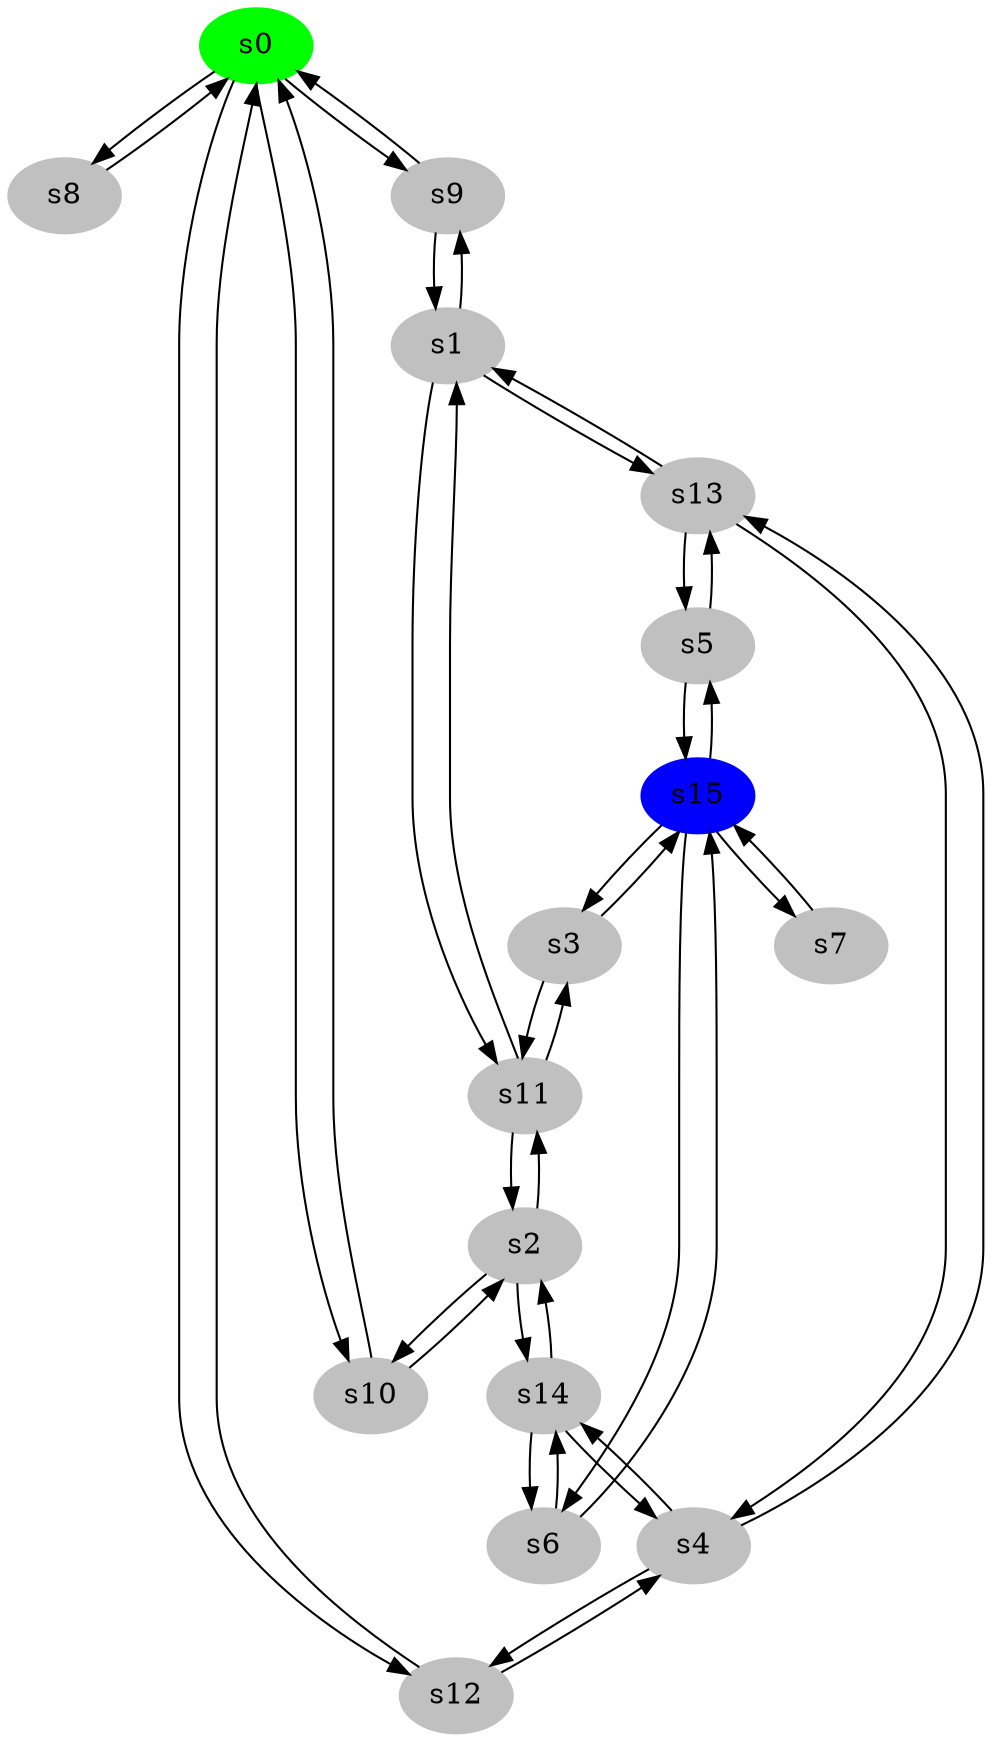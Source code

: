 // State Space Graph
digraph {
	s0 [color=green style=filled]
	s1 [color=grey style=filled]
	s2 [color=grey style=filled]
	s3 [color=grey style=filled]
	s4 [color=grey style=filled]
	s5 [color=grey style=filled]
	s6 [color=grey style=filled]
	s7 [color=grey style=filled]
	s8 [color=grey style=filled]
	s9 [color=grey style=filled]
	s10 [color=grey style=filled]
	s11 [color=grey style=filled]
	s12 [color=grey style=filled]
	s13 [color=grey style=filled]
	s14 [color=grey style=filled]
	s15 [color=blue style=filled]
	s0 -> s9
	s0 -> s8
	s0 -> s12
	s0 -> s10
	s1 -> s9
	s1 -> s13
	s1 -> s11
	s2 -> s14
	s2 -> s10
	s2 -> s11
	s3 -> s15
	s3 -> s11
	s4 -> s12
	s4 -> s14
	s4 -> s13
	s5 -> s15
	s5 -> s13
	s6 -> s14
	s6 -> s15
	s7 -> s15
	s8 -> s0
	s9 -> s0
	s9 -> s1
	s10 -> s2
	s10 -> s0
	s11 -> s2
	s11 -> s3
	s11 -> s1
	s12 -> s0
	s12 -> s4
	s13 -> s5
	s13 -> s4
	s13 -> s1
	s14 -> s2
	s14 -> s4
	s14 -> s6
	s15 -> s6
	s15 -> s5
	s15 -> s3
	s15 -> s7
}
